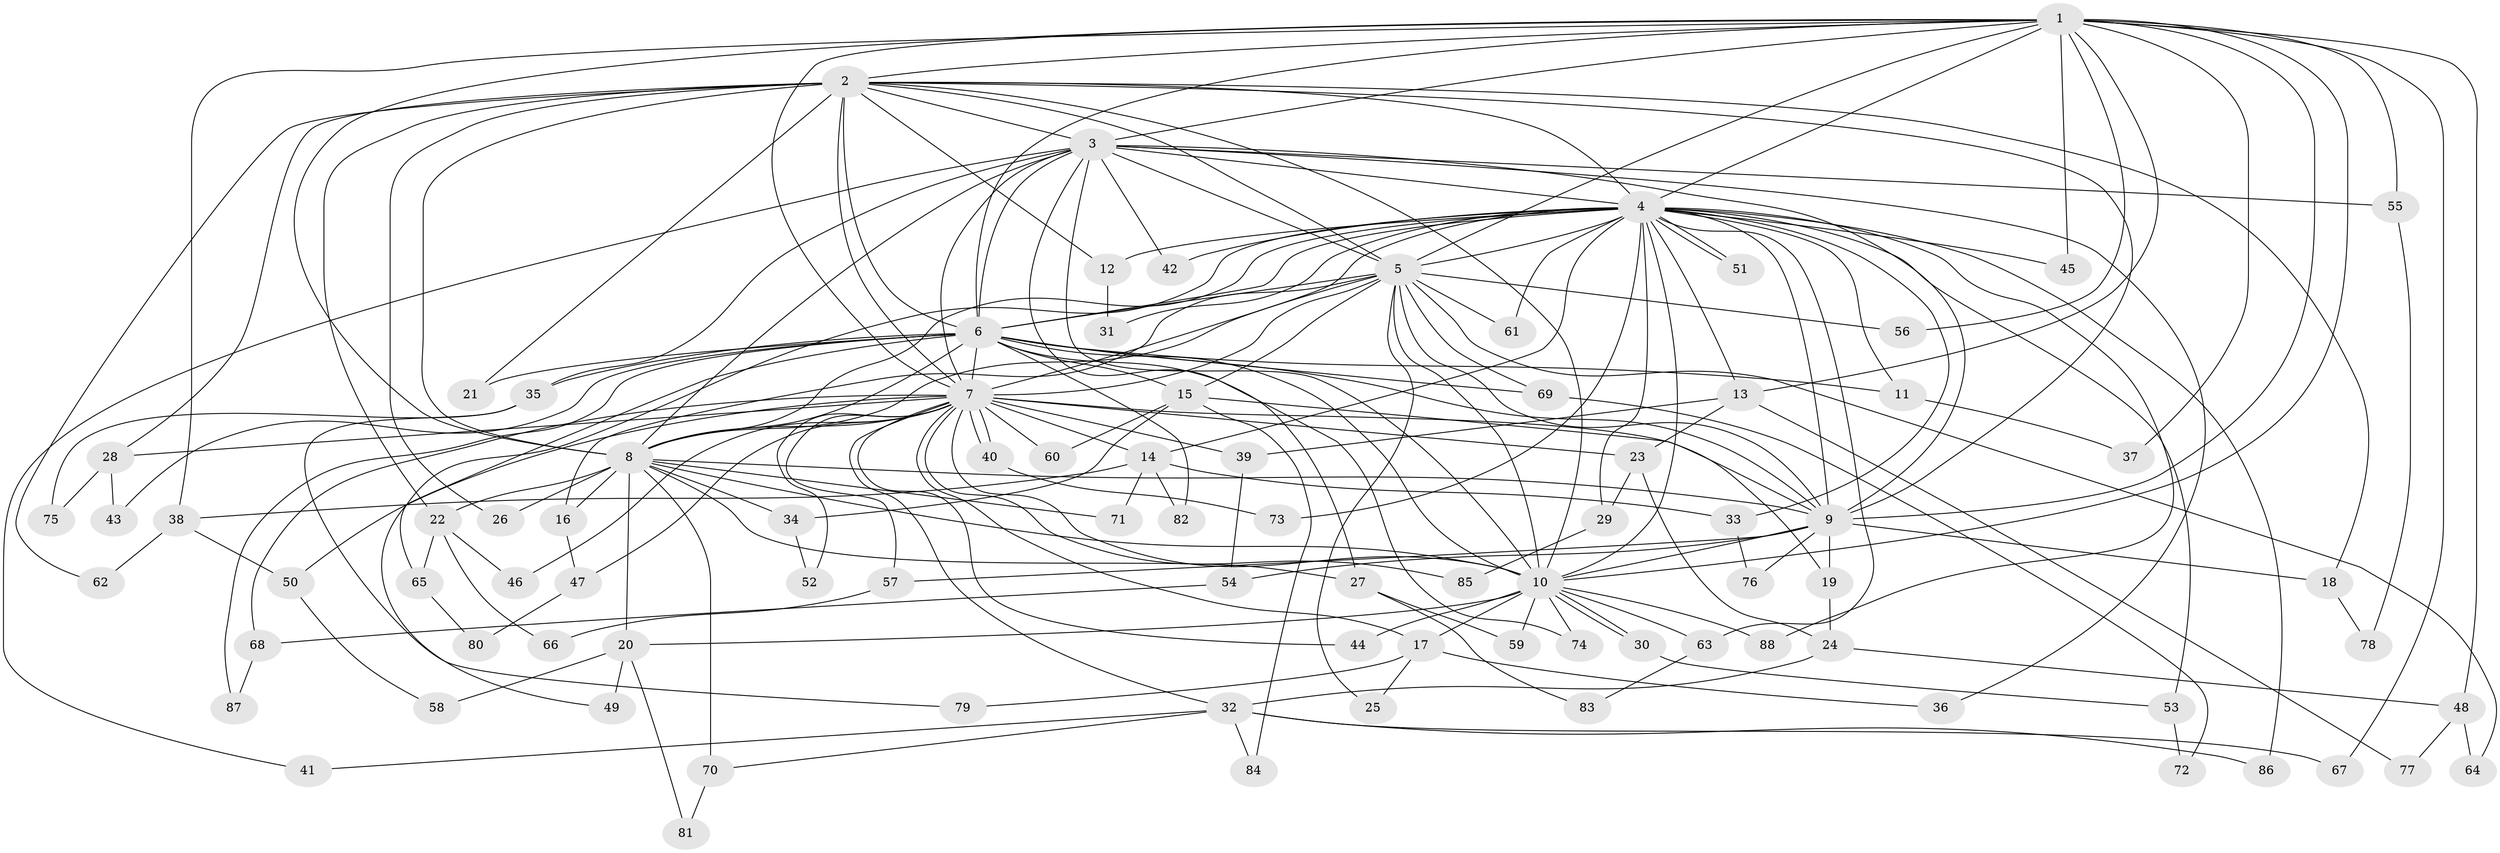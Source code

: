 // coarse degree distribution, {16: 0.03125, 19: 0.015625, 18: 0.015625, 25: 0.015625, 14: 0.015625, 23: 0.015625, 15: 0.015625, 3: 0.25, 2: 0.421875, 5: 0.046875, 6: 0.03125, 4: 0.09375, 1: 0.015625, 8: 0.015625}
// Generated by graph-tools (version 1.1) at 2025/23/03/03/25 07:23:43]
// undirected, 88 vertices, 201 edges
graph export_dot {
graph [start="1"]
  node [color=gray90,style=filled];
  1;
  2;
  3;
  4;
  5;
  6;
  7;
  8;
  9;
  10;
  11;
  12;
  13;
  14;
  15;
  16;
  17;
  18;
  19;
  20;
  21;
  22;
  23;
  24;
  25;
  26;
  27;
  28;
  29;
  30;
  31;
  32;
  33;
  34;
  35;
  36;
  37;
  38;
  39;
  40;
  41;
  42;
  43;
  44;
  45;
  46;
  47;
  48;
  49;
  50;
  51;
  52;
  53;
  54;
  55;
  56;
  57;
  58;
  59;
  60;
  61;
  62;
  63;
  64;
  65;
  66;
  67;
  68;
  69;
  70;
  71;
  72;
  73;
  74;
  75;
  76;
  77;
  78;
  79;
  80;
  81;
  82;
  83;
  84;
  85;
  86;
  87;
  88;
  1 -- 2;
  1 -- 3;
  1 -- 4;
  1 -- 5;
  1 -- 6;
  1 -- 7;
  1 -- 8;
  1 -- 9;
  1 -- 10;
  1 -- 13;
  1 -- 37;
  1 -- 38;
  1 -- 45;
  1 -- 48;
  1 -- 55;
  1 -- 56;
  1 -- 67;
  2 -- 3;
  2 -- 4;
  2 -- 5;
  2 -- 6;
  2 -- 7;
  2 -- 8;
  2 -- 9;
  2 -- 10;
  2 -- 12;
  2 -- 18;
  2 -- 21;
  2 -- 22;
  2 -- 26;
  2 -- 28;
  2 -- 62;
  3 -- 4;
  3 -- 5;
  3 -- 6;
  3 -- 7;
  3 -- 8;
  3 -- 9;
  3 -- 10;
  3 -- 27;
  3 -- 35;
  3 -- 36;
  3 -- 41;
  3 -- 42;
  3 -- 55;
  4 -- 5;
  4 -- 6;
  4 -- 7;
  4 -- 8;
  4 -- 9;
  4 -- 10;
  4 -- 11;
  4 -- 12;
  4 -- 13;
  4 -- 14;
  4 -- 29;
  4 -- 31;
  4 -- 33;
  4 -- 42;
  4 -- 45;
  4 -- 51;
  4 -- 51;
  4 -- 53;
  4 -- 61;
  4 -- 63;
  4 -- 65;
  4 -- 73;
  4 -- 86;
  4 -- 88;
  5 -- 6;
  5 -- 7;
  5 -- 8;
  5 -- 9;
  5 -- 10;
  5 -- 15;
  5 -- 16;
  5 -- 25;
  5 -- 56;
  5 -- 61;
  5 -- 64;
  5 -- 69;
  6 -- 7;
  6 -- 8;
  6 -- 9;
  6 -- 10;
  6 -- 11;
  6 -- 15;
  6 -- 21;
  6 -- 35;
  6 -- 43;
  6 -- 49;
  6 -- 69;
  6 -- 74;
  6 -- 82;
  6 -- 87;
  7 -- 8;
  7 -- 9;
  7 -- 10;
  7 -- 14;
  7 -- 17;
  7 -- 23;
  7 -- 28;
  7 -- 32;
  7 -- 39;
  7 -- 40;
  7 -- 40;
  7 -- 44;
  7 -- 46;
  7 -- 47;
  7 -- 50;
  7 -- 52;
  7 -- 57;
  7 -- 60;
  7 -- 68;
  7 -- 85;
  8 -- 9;
  8 -- 10;
  8 -- 16;
  8 -- 20;
  8 -- 22;
  8 -- 26;
  8 -- 27;
  8 -- 34;
  8 -- 70;
  8 -- 71;
  9 -- 10;
  9 -- 18;
  9 -- 19;
  9 -- 54;
  9 -- 57;
  9 -- 76;
  10 -- 17;
  10 -- 20;
  10 -- 30;
  10 -- 30;
  10 -- 44;
  10 -- 59;
  10 -- 63;
  10 -- 74;
  10 -- 88;
  11 -- 37;
  12 -- 31;
  13 -- 23;
  13 -- 39;
  13 -- 77;
  14 -- 33;
  14 -- 38;
  14 -- 71;
  14 -- 82;
  15 -- 19;
  15 -- 34;
  15 -- 60;
  15 -- 84;
  16 -- 47;
  17 -- 25;
  17 -- 36;
  17 -- 79;
  18 -- 78;
  19 -- 24;
  20 -- 49;
  20 -- 58;
  20 -- 81;
  22 -- 46;
  22 -- 65;
  22 -- 66;
  23 -- 24;
  23 -- 29;
  24 -- 32;
  24 -- 48;
  27 -- 59;
  27 -- 83;
  28 -- 43;
  28 -- 75;
  29 -- 85;
  30 -- 53;
  32 -- 41;
  32 -- 67;
  32 -- 70;
  32 -- 84;
  32 -- 86;
  33 -- 76;
  34 -- 52;
  35 -- 75;
  35 -- 79;
  38 -- 50;
  38 -- 62;
  39 -- 54;
  40 -- 73;
  47 -- 80;
  48 -- 64;
  48 -- 77;
  50 -- 58;
  53 -- 72;
  54 -- 68;
  55 -- 78;
  57 -- 66;
  63 -- 83;
  65 -- 80;
  68 -- 87;
  69 -- 72;
  70 -- 81;
}
